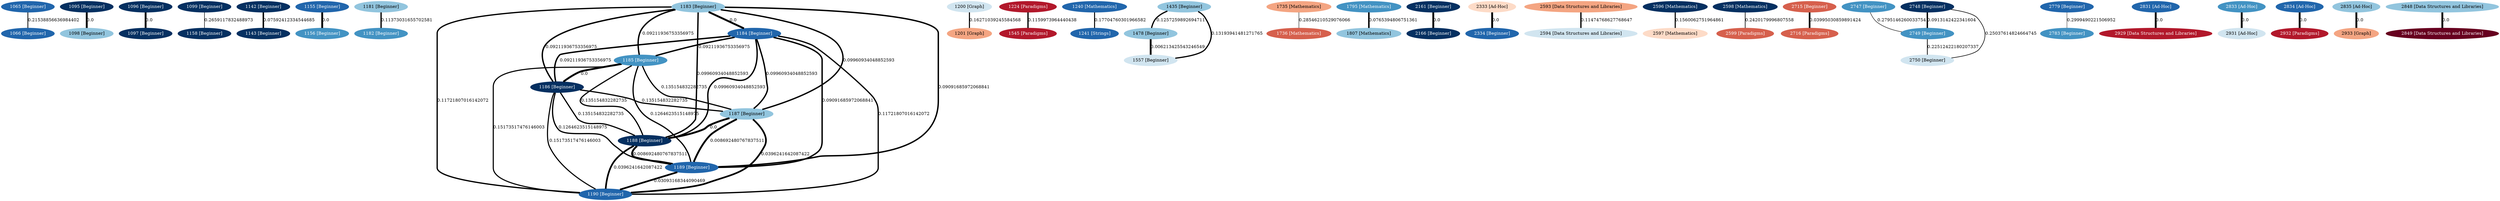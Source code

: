 graph "Co-ocurrence graph (problems_in_out)" {
	node [style=filled]
	1065 [label="1065 [Beginner]" color="#2166AC" fillcolor="#2166AC" fontcolor=white]
	1066 [label="1066 [Beginner]" color="#2166AC" fillcolor="#2166AC" fontcolor=white]
	1065 -- 1066 [label=0.21538856636984402 style="setlinewidth(2.410192)" weight=2]
	1095 [label="1095 [Beginner]" color="#053061" fillcolor="#053061" fontcolor=white]
	1098 [label="1098 [Beginner]" color="#92C5DE" fillcolor="#92C5DE" fontcolor=black]
	1095 -- 1098 [label=0.0 style="setlinewidth(6.000000)" weight=6]
	1096 [label="1096 [Beginner]" color="#053061" fillcolor="#053061" fontcolor=white]
	1097 [label="1097 [Beginner]" color="#053061" fillcolor="#053061" fontcolor=white]
	1096 -- 1097 [label=0.0 style="setlinewidth(6.000000)" weight=6]
	1099 [label="1099 [Beginner]" color="#053061" fillcolor="#053061" fontcolor=white]
	1158 [label="1158 [Beginner]" color="#053061" fillcolor="#053061" fontcolor=white]
	1099 -- 1158 [label=0.2659117832488973 style="setlinewidth(1.568139)" weight=1]
	1142 [label="1142 [Beginner]" color="#053061" fillcolor="#053061" fontcolor=white]
	1143 [label="1143 [Beginner]" color="#053061" fillcolor="#053061" fontcolor=white]
	1142 -- 1143 [label=0.07592412334544685 style="setlinewidth(4.734598)" weight=4]
	1155 [label="1155 [Beginner]" color="#2166AC" fillcolor="#2166AC" fontcolor=white]
	1156 [label="1156 [Beginner]" color="#4393C3" fillcolor="#4393C3" fontcolor=white]
	1155 -- 1156 [label=0.0 style="setlinewidth(6.000000)" weight=6]
	1181 [label="1181 [Beginner]" color="#92C5DE" fillcolor="#92C5DE" fontcolor=black]
	1182 [label="1182 [Beginner]" color="#4393C3" fillcolor="#4393C3" fontcolor=white]
	1181 -- 1182 [label=0.11373031655702581 style="setlinewidth(4.104495)" weight=4]
	1183 [label="1183 [Beginner]" color="#92C5DE" fillcolor="#92C5DE" fontcolor=black]
	1184 [label="1184 [Beginner]" color="#2166AC" fillcolor="#2166AC" fontcolor=white]
	1183 -- 1184 [label=0.0 style="setlinewidth(6.000000)" weight=6]
	1189 [label="1189 [Beginner]" color="#2166AC" fillcolor="#2166AC" fontcolor=white]
	1183 -- 1189 [label=0.09091685972068841 style="setlinewidth(4.484720)" weight=4]
	1185 [label="1185 [Beginner]" color="#4393C3" fillcolor="#4393C3" fontcolor=white]
	1183 -- 1185 [label=0.09211936753356975 style="setlinewidth(4.464678)" weight=4]
	1186 [label="1186 [Beginner]" color="#053061" fillcolor="#053061" fontcolor=white]
	1183 -- 1186 [label=0.09211936753356975 style="setlinewidth(4.464678)" weight=4]
	1187 [label="1187 [Beginner]" color="#92C5DE" fillcolor="#92C5DE" fontcolor=black]
	1183 -- 1187 [label=0.09960934048852593 style="setlinewidth(4.339845)" weight=4]
	1188 [label="1188 [Beginner]" color="#053061" fillcolor="#053061" fontcolor=white]
	1183 -- 1188 [label=0.09960934048852593 style="setlinewidth(4.339845)" weight=4]
	1190 [label="1190 [Beginner]" color="#2166AC" fillcolor="#2166AC" fontcolor=white]
	1183 -- 1190 [label=0.11721807016142072 style="setlinewidth(4.046366)" weight=4]
	1184 -- 1189 [label=0.09091685972068841 style="setlinewidth(4.484720)" weight=4]
	1184 -- 1185 [label=0.09211936753356975 style="setlinewidth(4.464678)" weight=4]
	1184 -- 1186 [label=0.09211936753356975 style="setlinewidth(4.464678)" weight=4]
	1184 -- 1187 [label=0.09960934048852593 style="setlinewidth(4.339845)" weight=4]
	1184 -- 1188 [label=0.09960934048852593 style="setlinewidth(4.339845)" weight=4]
	1184 -- 1190 [label=0.11721807016142072 style="setlinewidth(4.046366)" weight=4]
	1185 -- 1186 [label=0.0 style="setlinewidth(6.000000)" weight=6]
	1185 -- 1189 [label=0.1264623515148975 style="setlinewidth(3.892295)" weight=3]
	1185 -- 1187 [label=0.135154832282735 style="setlinewidth(3.747420)" weight=3]
	1185 -- 1188 [label=0.135154832282735 style="setlinewidth(3.747420)" weight=3]
	1185 -- 1190 [label=0.15173517476146003 style="setlinewidth(3.471081)" weight=3]
	1186 -- 1189 [label=0.1264623515148975 style="setlinewidth(3.892295)" weight=3]
	1186 -- 1187 [label=0.135154832282735 style="setlinewidth(3.747420)" weight=3]
	1186 -- 1188 [label=0.135154832282735 style="setlinewidth(3.747420)" weight=3]
	1186 -- 1190 [label=0.15173517476146003 style="setlinewidth(3.471081)" weight=3]
	1187 -- 1188 [label=0.0 style="setlinewidth(6.000000)" weight=6]
	1187 -- 1189 [label=0.008692480767837511 style="setlinewidth(5.855125)" weight=5]
	1187 -- 1190 [label=0.0396241642087422 style="setlinewidth(5.339598)" weight=5]
	1188 -- 1189 [label=0.008692480767837511 style="setlinewidth(5.855125)" weight=5]
	1188 -- 1190 [label=0.0396241642087422 style="setlinewidth(5.339598)" weight=5]
	1189 -- 1190 [label=0.03093168344090469 style="setlinewidth(5.484472)" weight=5]
	1200 [label="1200 [Graph]" color="#D1E5F0" fillcolor="#D1E5F0" fontcolor=black]
	1201 [label="1201 [Graph]" color="#F4A582" fillcolor="#F4A582" fontcolor=black]
	1200 -- 1201 [label=0.16271039245584568 style="setlinewidth(3.288161)" weight=3]
	1224 [label="1224 [Paradigms]" color="#B2182B" fillcolor="#B2182B" fontcolor=white]
	1545 [label="1545 [Paradigms]" color="#B2182B" fillcolor="#B2182B" fontcolor=white]
	1224 -- 1545 [label=0.1159973964440438 style="setlinewidth(4.066711)" weight=4]
	1240 [label="1240 [Mathematics]" color="#2166AC" fillcolor="#2166AC" fontcolor=white]
	1241 [label="1241 [Strings]" color="#2166AC" fillcolor="#2166AC" fontcolor=white]
	1240 -- 1241 [label=0.17704760301966582 style="setlinewidth(3.049208)" weight=3]
	1435 [label="1435 [Beginner]" color="#92C5DE" fillcolor="#92C5DE" fontcolor=black]
	1478 [label="1478 [Beginner]" color="#92C5DE" fillcolor="#92C5DE" fontcolor=black]
	1435 -- 1478 [label=0.1257259892694711 style="setlinewidth(3.904568)" weight=3]
	1557 [label="1557 [Beginner]" color="#D1E5F0" fillcolor="#D1E5F0" fontcolor=black]
	1435 -- 1557 [label=0.13193941481271765 style="setlinewidth(3.801011)" weight=3]
	1478 -- 1557 [label=0.006213425543246549 style="setlinewidth(5.896443)" weight=5]
	1735 [label="1735 [Mathematics]" color="#F4A582" fillcolor="#F4A582" fontcolor=black]
	1736 [label="1736 [Mathematics]" color="#D6604D" fillcolor="#D6604D" fontcolor=white]
	1735 -- 1736 [label=0.28546210529076066 style="setlinewidth(1.242300)" weight=1]
	1795 [label="1795 [Mathematics]" color="#4393C3" fillcolor="#4393C3" fontcolor=white]
	1807 [label="1807 [Mathematics]" color="#92C5DE" fillcolor="#92C5DE" fontcolor=black]
	1795 -- 1807 [label=0.0765394806751361 style="setlinewidth(4.724342)" weight=4]
	2161 [label="2161 [Beginner]" color="#053061" fillcolor="#053061" fontcolor=white]
	2166 [label="2166 [Beginner]" color="#053061" fillcolor="#053061" fontcolor=white]
	2161 -- 2166 [label=0.0 style="setlinewidth(6.000000)" weight=6]
	2333 [label="2333 [Ad-Hoc]" color="#FDDBC7" fillcolor="#FDDBC7" fontcolor=black]
	2334 [label="2334 [Beginner]" color="#2166AC" fillcolor="#2166AC" fontcolor=white]
	2333 -- 2334 [label=0.0 style="setlinewidth(6.000000)" weight=6]
	2593 [label="2593 [Data Structures and Libraries]" color="#F4A582" fillcolor="#F4A582" fontcolor=black]
	2594 [label="2594 [Data Structures and Libraries]" color="#D1E5F0" fillcolor="#D1E5F0" fontcolor=black]
	2593 -- 2594 [label=0.11474768627768647 style="setlinewidth(4.087539)" weight=4]
	2596 [label="2596 [Mathematics]" color="#053061" fillcolor="#053061" fontcolor=white]
	2597 [label="2597 [Mathematics]" color="#FDDBC7" fillcolor="#FDDBC7" fontcolor=black]
	2596 -- 2597 [label=0.1560062751964861 style="setlinewidth(3.399896)" weight=3]
	2598 [label="2598 [Mathematics]" color="#053061" fillcolor="#053061" fontcolor=white]
	2599 [label="2599 [Paradigms]" color="#D6604D" fillcolor="#D6604D" fontcolor=white]
	2598 -- 2599 [label=0.2420179996807558 style="setlinewidth(1.966368)" weight=1]
	2715 [label="2715 [Beginner]" color="#D6604D" fillcolor="#D6604D" fontcolor=white]
	2716 [label="2716 [Paradigms]" color="#D6604D" fillcolor="#D6604D" fontcolor=white]
	2715 -- 2716 [label=0.03995030859891424 style="setlinewidth(5.334162)" weight=5]
	2747 [label="2747 [Beginner]" color="#4393C3" fillcolor="#4393C3" fontcolor=white]
	2749 [label="2749 [Beginner]" color="#4393C3" fillcolor="#4393C3" fontcolor=white]
	2747 -- 2749 [label=0.2795146260033754 style="setlinewidth(1.341425)" weight=1]
	2748 [label="2748 [Beginner]" color="#053061" fillcolor="#053061" fontcolor=white]
	2748 -- 2749 [label=0.0913142422341604 style="setlinewidth(4.478097)" weight=4]
	2750 [label="2750 [Beginner]" color="#D1E5F0" fillcolor="#D1E5F0" fontcolor=black]
	2748 -- 2750 [label=0.25037614824664745 style="setlinewidth(1.827066)" weight=1]
	2749 -- 2750 [label=0.22512422180207337 style="setlinewidth(2.247931)" weight=2]
	2779 [label="2779 [Beginner]" color="#2166AC" fillcolor="#2166AC" fontcolor=white]
	2783 [label="2783 [Beginner]" color="#4393C3" fillcolor="#4393C3" fontcolor=white]
	2779 -- 2783 [label=0.2999490221506952 style="setlinewidth(1.000852)" weight=1]
	2831 [label="2831 [Ad-Hoc]" color="#2166AC" fillcolor="#2166AC" fontcolor=white]
	2929 [label="2929 [Data Structures and Libraries]" color="#B2182B" fillcolor="#B2182B" fontcolor=white]
	2831 -- 2929 [label=0.0 style="setlinewidth(6.000000)" weight=6]
	2833 [label="2833 [Ad-Hoc]" color="#4393C3" fillcolor="#4393C3" fontcolor=white]
	2931 [label="2931 [Ad-Hoc]" color="#D1E5F0" fillcolor="#D1E5F0" fontcolor=black]
	2833 -- 2931 [label=0.0 style="setlinewidth(6.000000)" weight=6]
	2834 [label="2834 [Ad-Hoc]" color="#2166AC" fillcolor="#2166AC" fontcolor=white]
	2932 [label="2932 [Paradigms]" color="#B2182B" fillcolor="#B2182B" fontcolor=white]
	2834 -- 2932 [label=0.0 style="setlinewidth(6.000000)" weight=6]
	2835 [label="2835 [Ad-Hoc]" color="#92C5DE" fillcolor="#92C5DE" fontcolor=black]
	2933 [label="2933 [Graph]" color="#F4A582" fillcolor="#F4A582" fontcolor=black]
	2835 -- 2933 [label=0.0 style="setlinewidth(6.000000)" weight=6]
	2848 [label="2848 [Data Structures and Libraries]" color="#92C5DE" fillcolor="#92C5DE" fontcolor=black]
	2849 [label="2849 [Data Structures and Libraries]" color="#67001F" fillcolor="#67001F" fontcolor=white]
	2848 -- 2849 [label=0.0 style="setlinewidth(6.000000)" weight=6]
}
